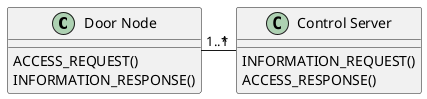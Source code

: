 @startuml

class "Door Node" as door {
ACCESS_REQUEST()
INFORMATION_RESPONSE()
}

class "Control Server" as serv {
INFORMATION_REQUEST()
ACCESS_RESPONSE()
}

door "1..*" - "1" serv


@enduml
